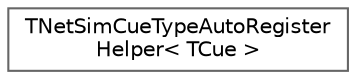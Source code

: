 digraph "Graphical Class Hierarchy"
{
 // INTERACTIVE_SVG=YES
 // LATEX_PDF_SIZE
  bgcolor="transparent";
  edge [fontname=Helvetica,fontsize=10,labelfontname=Helvetica,labelfontsize=10];
  node [fontname=Helvetica,fontsize=10,shape=box,height=0.2,width=0.4];
  rankdir="LR";
  Node0 [id="Node000000",label="TNetSimCueTypeAutoRegister\lHelper\< TCue \>",height=0.2,width=0.4,color="grey40", fillcolor="white", style="filled",URL="$d2/d40/structTNetSimCueTypeAutoRegisterHelper.html",tooltip=" "];
}

